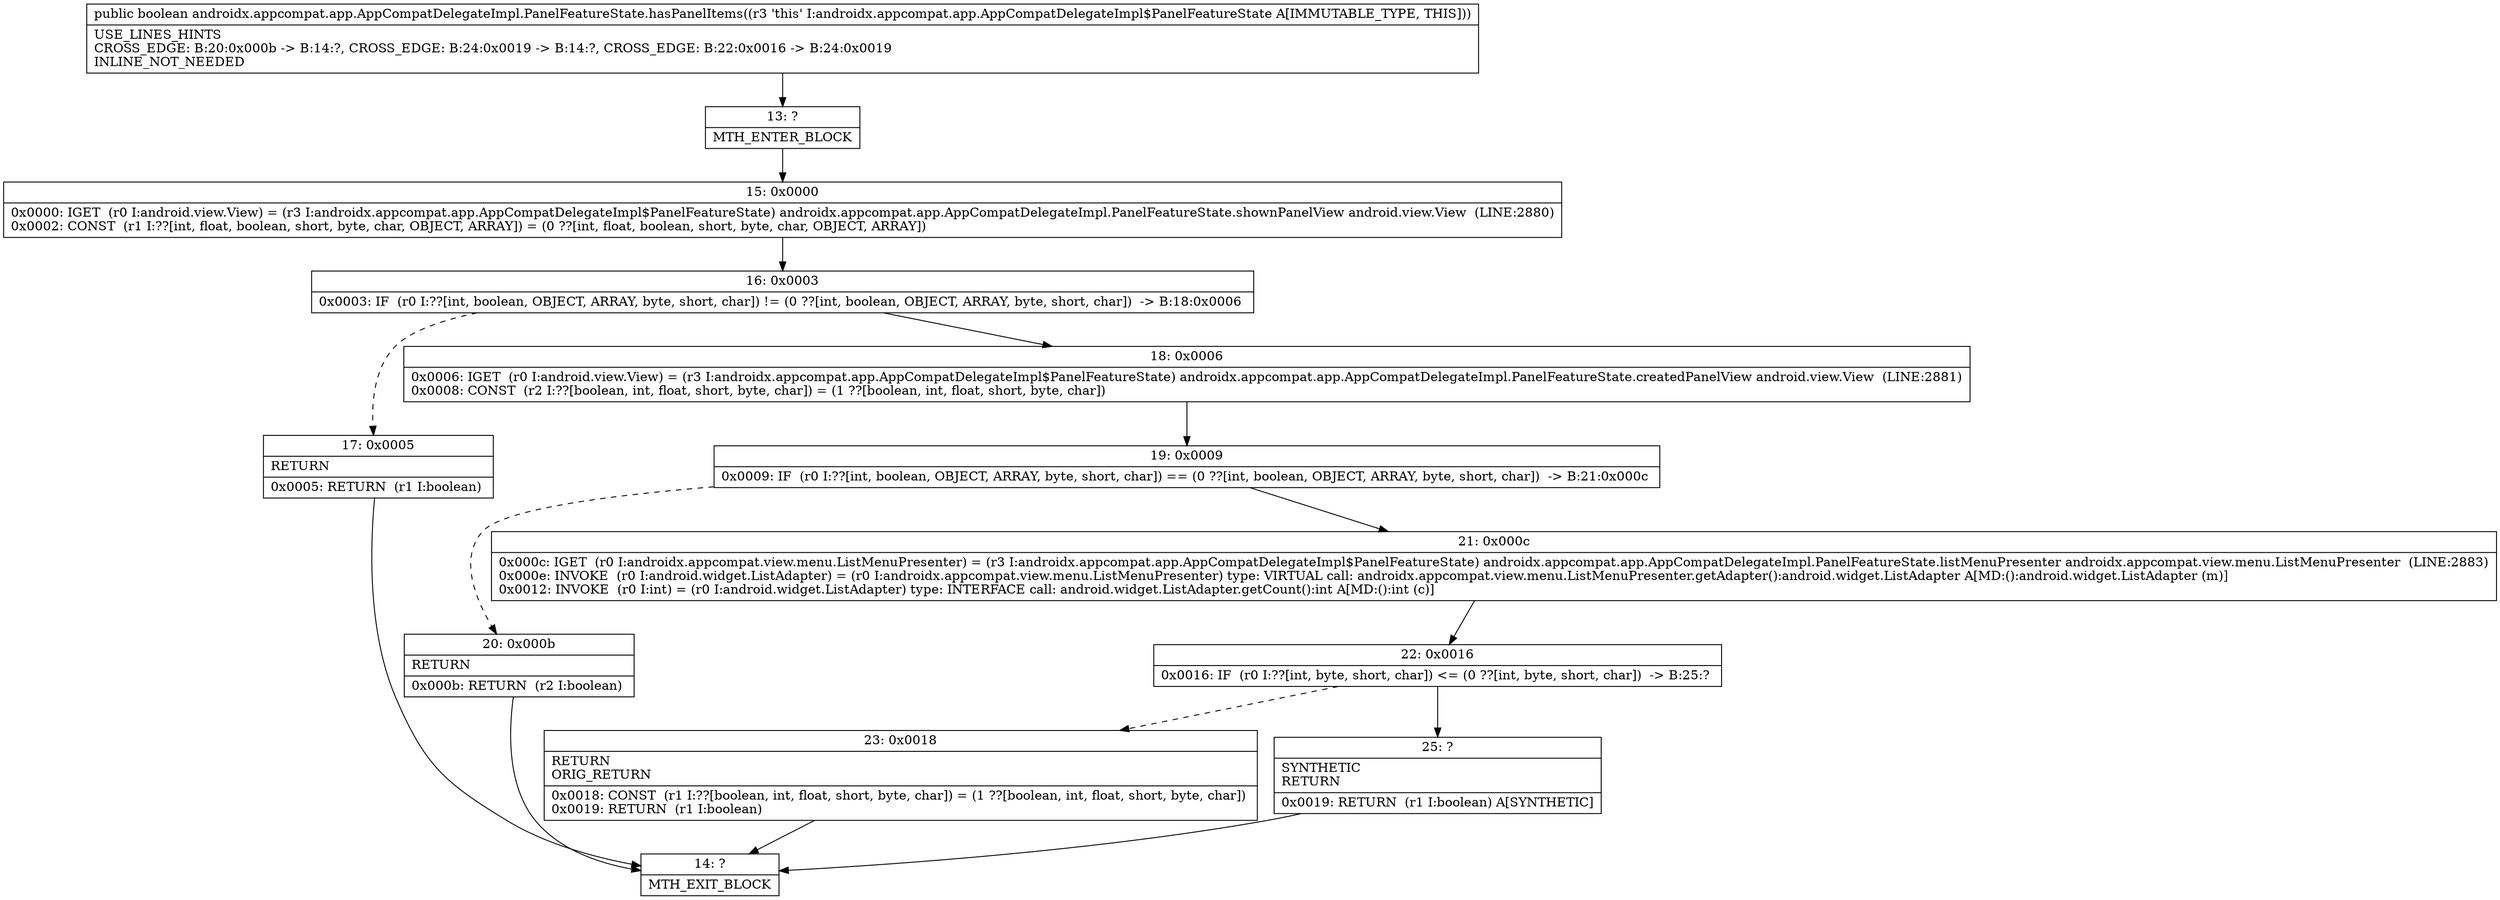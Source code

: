 digraph "CFG forandroidx.appcompat.app.AppCompatDelegateImpl.PanelFeatureState.hasPanelItems()Z" {
Node_13 [shape=record,label="{13\:\ ?|MTH_ENTER_BLOCK\l}"];
Node_15 [shape=record,label="{15\:\ 0x0000|0x0000: IGET  (r0 I:android.view.View) = (r3 I:androidx.appcompat.app.AppCompatDelegateImpl$PanelFeatureState) androidx.appcompat.app.AppCompatDelegateImpl.PanelFeatureState.shownPanelView android.view.View  (LINE:2880)\l0x0002: CONST  (r1 I:??[int, float, boolean, short, byte, char, OBJECT, ARRAY]) = (0 ??[int, float, boolean, short, byte, char, OBJECT, ARRAY]) \l}"];
Node_16 [shape=record,label="{16\:\ 0x0003|0x0003: IF  (r0 I:??[int, boolean, OBJECT, ARRAY, byte, short, char]) != (0 ??[int, boolean, OBJECT, ARRAY, byte, short, char])  \-\> B:18:0x0006 \l}"];
Node_17 [shape=record,label="{17\:\ 0x0005|RETURN\l|0x0005: RETURN  (r1 I:boolean) \l}"];
Node_14 [shape=record,label="{14\:\ ?|MTH_EXIT_BLOCK\l}"];
Node_18 [shape=record,label="{18\:\ 0x0006|0x0006: IGET  (r0 I:android.view.View) = (r3 I:androidx.appcompat.app.AppCompatDelegateImpl$PanelFeatureState) androidx.appcompat.app.AppCompatDelegateImpl.PanelFeatureState.createdPanelView android.view.View  (LINE:2881)\l0x0008: CONST  (r2 I:??[boolean, int, float, short, byte, char]) = (1 ??[boolean, int, float, short, byte, char]) \l}"];
Node_19 [shape=record,label="{19\:\ 0x0009|0x0009: IF  (r0 I:??[int, boolean, OBJECT, ARRAY, byte, short, char]) == (0 ??[int, boolean, OBJECT, ARRAY, byte, short, char])  \-\> B:21:0x000c \l}"];
Node_20 [shape=record,label="{20\:\ 0x000b|RETURN\l|0x000b: RETURN  (r2 I:boolean) \l}"];
Node_21 [shape=record,label="{21\:\ 0x000c|0x000c: IGET  (r0 I:androidx.appcompat.view.menu.ListMenuPresenter) = (r3 I:androidx.appcompat.app.AppCompatDelegateImpl$PanelFeatureState) androidx.appcompat.app.AppCompatDelegateImpl.PanelFeatureState.listMenuPresenter androidx.appcompat.view.menu.ListMenuPresenter  (LINE:2883)\l0x000e: INVOKE  (r0 I:android.widget.ListAdapter) = (r0 I:androidx.appcompat.view.menu.ListMenuPresenter) type: VIRTUAL call: androidx.appcompat.view.menu.ListMenuPresenter.getAdapter():android.widget.ListAdapter A[MD:():android.widget.ListAdapter (m)]\l0x0012: INVOKE  (r0 I:int) = (r0 I:android.widget.ListAdapter) type: INTERFACE call: android.widget.ListAdapter.getCount():int A[MD:():int (c)]\l}"];
Node_22 [shape=record,label="{22\:\ 0x0016|0x0016: IF  (r0 I:??[int, byte, short, char]) \<= (0 ??[int, byte, short, char])  \-\> B:25:? \l}"];
Node_23 [shape=record,label="{23\:\ 0x0018|RETURN\lORIG_RETURN\l|0x0018: CONST  (r1 I:??[boolean, int, float, short, byte, char]) = (1 ??[boolean, int, float, short, byte, char]) \l0x0019: RETURN  (r1 I:boolean) \l}"];
Node_25 [shape=record,label="{25\:\ ?|SYNTHETIC\lRETURN\l|0x0019: RETURN  (r1 I:boolean) A[SYNTHETIC]\l}"];
MethodNode[shape=record,label="{public boolean androidx.appcompat.app.AppCompatDelegateImpl.PanelFeatureState.hasPanelItems((r3 'this' I:androidx.appcompat.app.AppCompatDelegateImpl$PanelFeatureState A[IMMUTABLE_TYPE, THIS]))  | USE_LINES_HINTS\lCROSS_EDGE: B:20:0x000b \-\> B:14:?, CROSS_EDGE: B:24:0x0019 \-\> B:14:?, CROSS_EDGE: B:22:0x0016 \-\> B:24:0x0019\lINLINE_NOT_NEEDED\l}"];
MethodNode -> Node_13;Node_13 -> Node_15;
Node_15 -> Node_16;
Node_16 -> Node_17[style=dashed];
Node_16 -> Node_18;
Node_17 -> Node_14;
Node_18 -> Node_19;
Node_19 -> Node_20[style=dashed];
Node_19 -> Node_21;
Node_20 -> Node_14;
Node_21 -> Node_22;
Node_22 -> Node_23[style=dashed];
Node_22 -> Node_25;
Node_23 -> Node_14;
Node_25 -> Node_14;
}

